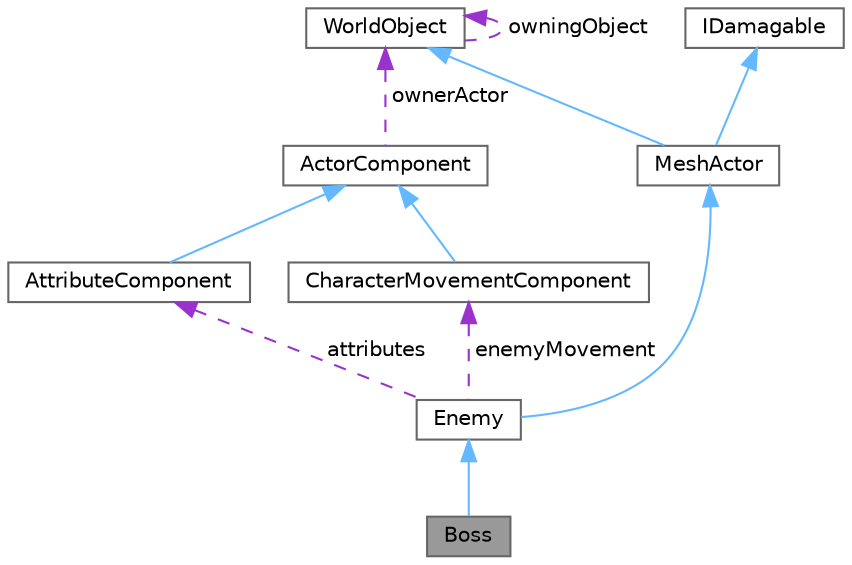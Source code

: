 digraph "Boss"
{
 // LATEX_PDF_SIZE
  bgcolor="transparent";
  edge [fontname=Helvetica,fontsize=10,labelfontname=Helvetica,labelfontsize=10];
  node [fontname=Helvetica,fontsize=10,shape=box,height=0.2,width=0.4];
  Node1 [label="Boss",height=0.2,width=0.4,color="gray40", fillcolor="grey60", style="filled", fontcolor="black",tooltip=" "];
  Node2 -> Node1 [dir="back",color="steelblue1",style="solid"];
  Node2 [label="Enemy",height=0.2,width=0.4,color="gray40", fillcolor="white", style="filled",URL="$class_enemy.html",tooltip="A base class for all enemies, implemented as a melee enemy"];
  Node3 -> Node2 [dir="back",color="steelblue1",style="solid"];
  Node3 [label="MeshActor",height=0.2,width=0.4,color="gray40", fillcolor="white", style="filled",URL="$class_mesh_actor.html",tooltip="An object that has a mesh"];
  Node4 -> Node3 [dir="back",color="steelblue1",style="solid"];
  Node4 [label="WorldObject",height=0.2,width=0.4,color="gray40", fillcolor="white", style="filled",URL="$class_world_object.html",tooltip=" "];
  Node4 -> Node4 [dir="back",color="darkorchid3",style="dashed",label=" owningObject" ];
  Node5 -> Node3 [dir="back",color="steelblue1",style="solid"];
  Node5 [label="IDamagable",height=0.2,width=0.4,color="gray40", fillcolor="white", style="filled",URL="$class_i_damagable.html",tooltip="Interface to be added, when we want the specific class to be able to take damage"];
  Node6 -> Node2 [dir="back",color="darkorchid3",style="dashed",label=" attributes" ];
  Node6 [label="AttributeComponent",height=0.2,width=0.4,color="gray40", fillcolor="white", style="filled",URL="$class_attribute_component.html",tooltip=" "];
  Node7 -> Node6 [dir="back",color="steelblue1",style="solid"];
  Node7 [label="ActorComponent",height=0.2,width=0.4,color="gray40", fillcolor="white", style="filled",URL="$class_actor_component.html",tooltip="Base class to be derived for actor components"];
  Node4 -> Node7 [dir="back",color="darkorchid3",style="dashed",label=" ownerActor" ];
  Node8 -> Node2 [dir="back",color="darkorchid3",style="dashed",label=" enemyMovement" ];
  Node8 [label="CharacterMovementComponent",height=0.2,width=0.4,color="gray40", fillcolor="white", style="filled",URL="$class_character_movement_component.html",tooltip="A component that handles moving the character"];
  Node7 -> Node8 [dir="back",color="steelblue1",style="solid"];
}
